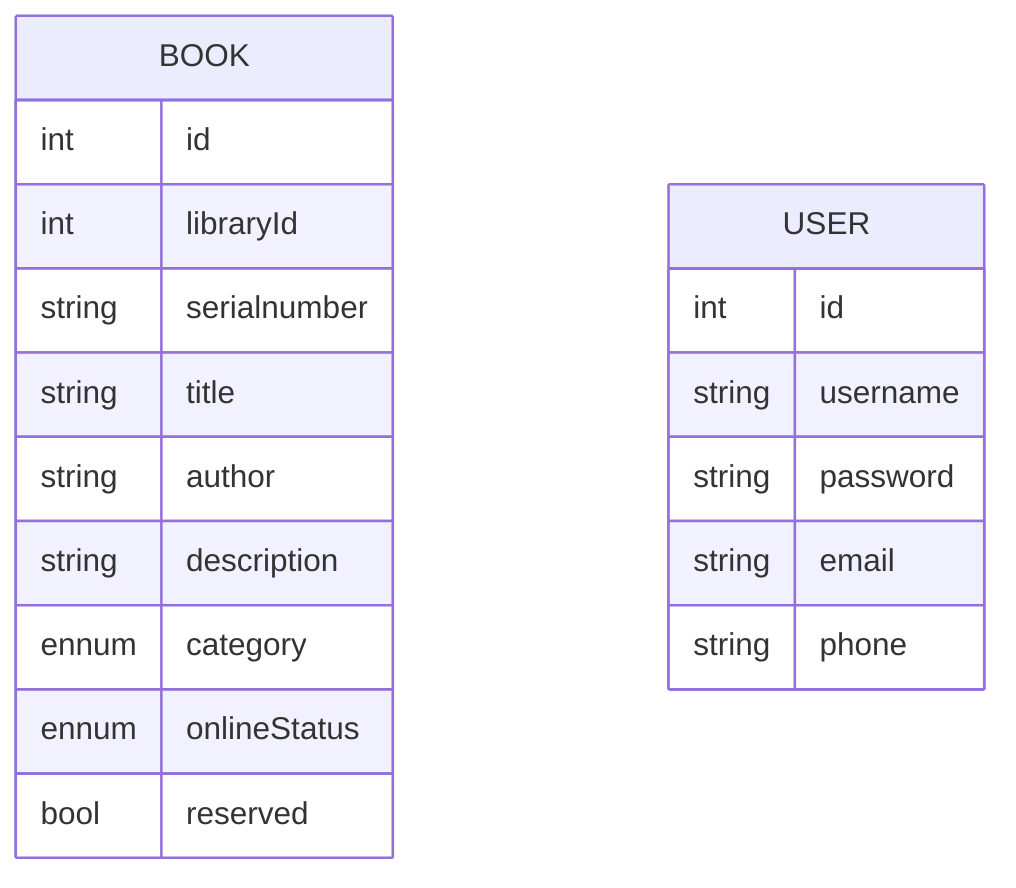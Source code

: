 erDiagram
    BOOK {
        int id
        int libraryId
        string serialnumber
        string title
        string author
        string description
        ennum category
        ennum onlineStatus
        bool reserved
    }

    USER {
        int id
        string username
        string password
        string email
        string phone
    }